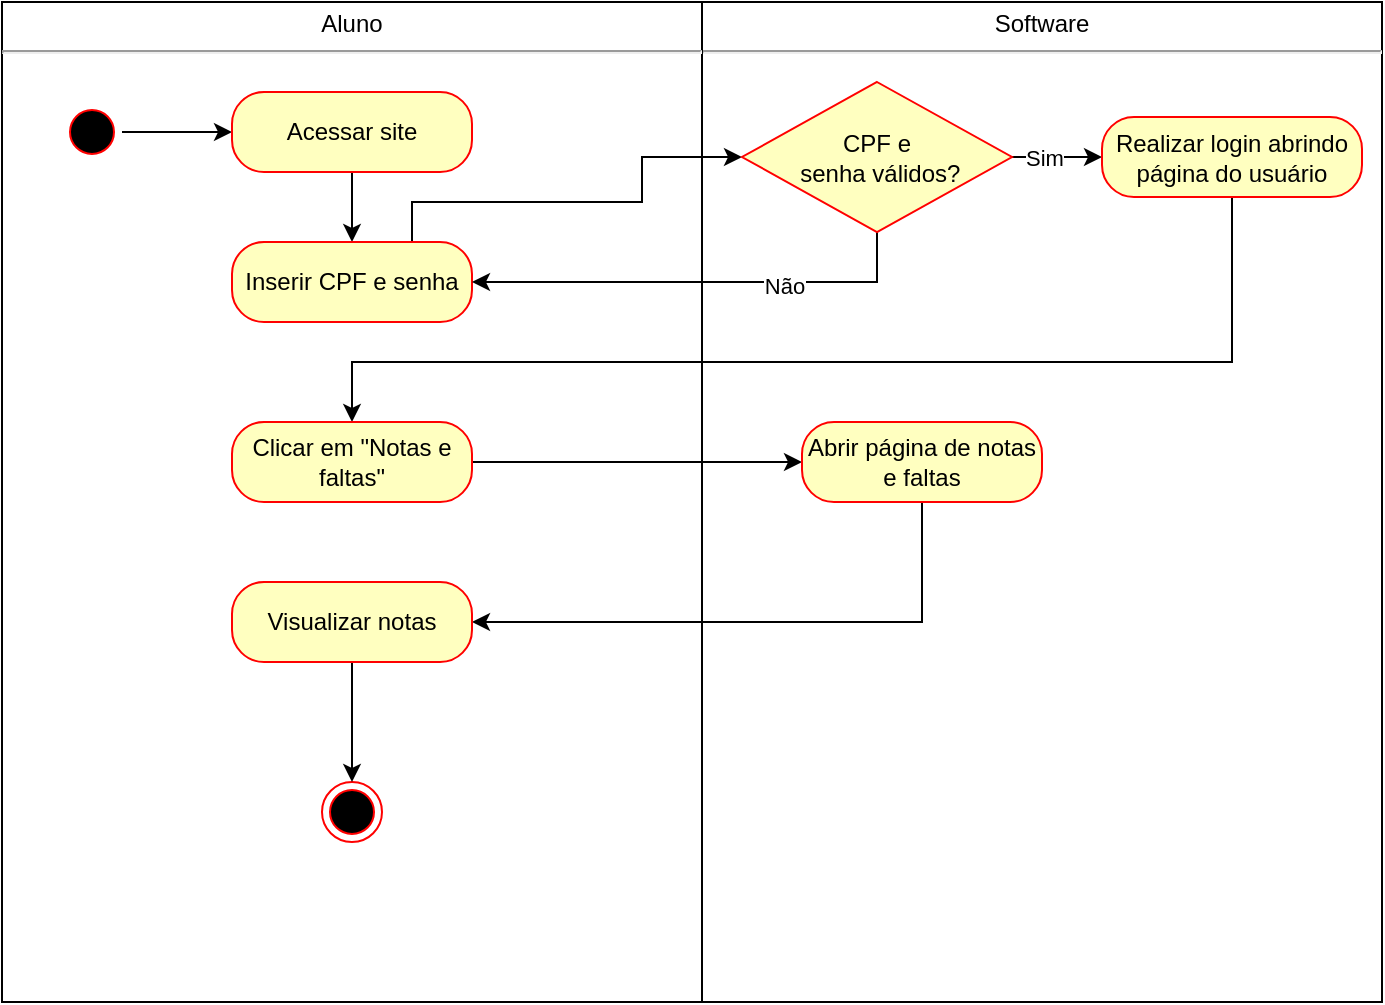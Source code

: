 <mxfile version="16.6.2" type="github">
  <diagram id="ZEX48tybaz3WDPqDXiuD" name="Page-1">
    <mxGraphModel dx="1240" dy="709" grid="1" gridSize="10" guides="1" tooltips="1" connect="1" arrows="1" fold="1" page="1" pageScale="1" pageWidth="1169" pageHeight="827" math="0" shadow="0">
      <root>
        <mxCell id="0" />
        <mxCell id="1" parent="0" />
        <mxCell id="3zqD0T_lnfzhav-kkuIM-46" value="&lt;p style=&quot;margin: 4px 0px 0px ; text-align: center&quot;&gt;Software&lt;/p&gt;&lt;hr&gt;&lt;p style=&quot;margin: 0px ; margin-left: 8px&quot;&gt;&lt;br&gt;&lt;/p&gt;" style="verticalAlign=top;align=left;overflow=fill;fontSize=12;fontFamily=Helvetica;html=1;" vertex="1" parent="1">
          <mxGeometry x="580" y="270" width="340" height="500" as="geometry" />
        </mxCell>
        <mxCell id="3zqD0T_lnfzhav-kkuIM-1" value="&lt;p style=&quot;margin: 4px 0px 0px ; text-align: center&quot;&gt;Aluno&lt;/p&gt;&lt;hr&gt;&lt;p style=&quot;margin: 0px ; margin-left: 8px&quot;&gt;&lt;br&gt;&lt;/p&gt;" style="verticalAlign=top;align=left;overflow=fill;fontSize=12;fontFamily=Helvetica;html=1;" vertex="1" parent="1">
          <mxGeometry x="230" y="270" width="350" height="500" as="geometry" />
        </mxCell>
        <mxCell id="3zqD0T_lnfzhav-kkuIM-2" style="edgeStyle=orthogonalEdgeStyle;rounded=0;orthogonalLoop=1;jettySize=auto;html=1;exitX=1;exitY=0.5;exitDx=0;exitDy=0;entryX=0;entryY=0.5;entryDx=0;entryDy=0;" edge="1" parent="1" source="3zqD0T_lnfzhav-kkuIM-3" target="3zqD0T_lnfzhav-kkuIM-5">
          <mxGeometry relative="1" as="geometry" />
        </mxCell>
        <mxCell id="3zqD0T_lnfzhav-kkuIM-3" value="" style="ellipse;html=1;shape=startState;fillColor=#000000;strokeColor=#ff0000;" vertex="1" parent="1">
          <mxGeometry x="260" y="320" width="30" height="30" as="geometry" />
        </mxCell>
        <mxCell id="3zqD0T_lnfzhav-kkuIM-48" style="edgeStyle=orthogonalEdgeStyle;rounded=0;orthogonalLoop=1;jettySize=auto;html=1;exitX=0.5;exitY=1;exitDx=0;exitDy=0;" edge="1" parent="1" source="3zqD0T_lnfzhav-kkuIM-5" target="3zqD0T_lnfzhav-kkuIM-47">
          <mxGeometry relative="1" as="geometry" />
        </mxCell>
        <mxCell id="3zqD0T_lnfzhav-kkuIM-5" value="Acessar site" style="rounded=1;whiteSpace=wrap;html=1;arcSize=40;fontColor=#000000;fillColor=#ffffc0;strokeColor=#ff0000;" vertex="1" parent="1">
          <mxGeometry x="345" y="315" width="120" height="40" as="geometry" />
        </mxCell>
        <mxCell id="3zqD0T_lnfzhav-kkuIM-43" value="" style="ellipse;html=1;shape=endState;fillColor=#000000;strokeColor=#ff0000;" vertex="1" parent="1">
          <mxGeometry x="390" y="660" width="30" height="30" as="geometry" />
        </mxCell>
        <mxCell id="3zqD0T_lnfzhav-kkuIM-51" style="edgeStyle=orthogonalEdgeStyle;rounded=0;orthogonalLoop=1;jettySize=auto;html=1;exitX=0.75;exitY=0;exitDx=0;exitDy=0;entryX=0;entryY=0.5;entryDx=0;entryDy=0;" edge="1" parent="1" source="3zqD0T_lnfzhav-kkuIM-47" target="3zqD0T_lnfzhav-kkuIM-50">
          <mxGeometry relative="1" as="geometry">
            <Array as="points">
              <mxPoint x="435" y="370" />
              <mxPoint x="550" y="370" />
              <mxPoint x="550" y="348" />
            </Array>
          </mxGeometry>
        </mxCell>
        <mxCell id="3zqD0T_lnfzhav-kkuIM-47" value="Inserir CPF e senha" style="rounded=1;whiteSpace=wrap;html=1;arcSize=40;fontColor=#000000;fillColor=#ffffc0;strokeColor=#ff0000;" vertex="1" parent="1">
          <mxGeometry x="345" y="390" width="120" height="40" as="geometry" />
        </mxCell>
        <mxCell id="3zqD0T_lnfzhav-kkuIM-59" style="edgeStyle=orthogonalEdgeStyle;rounded=0;orthogonalLoop=1;jettySize=auto;html=1;exitX=0.5;exitY=1;exitDx=0;exitDy=0;entryX=1;entryY=0.5;entryDx=0;entryDy=0;" edge="1" parent="1" source="3zqD0T_lnfzhav-kkuIM-50" target="3zqD0T_lnfzhav-kkuIM-47">
          <mxGeometry relative="1" as="geometry" />
        </mxCell>
        <mxCell id="3zqD0T_lnfzhav-kkuIM-61" value="Não" style="edgeLabel;html=1;align=center;verticalAlign=middle;resizable=0;points=[];" vertex="1" connectable="0" parent="3zqD0T_lnfzhav-kkuIM-59">
          <mxGeometry x="-0.368" y="2" relative="1" as="geometry">
            <mxPoint as="offset" />
          </mxGeometry>
        </mxCell>
        <mxCell id="3zqD0T_lnfzhav-kkuIM-60" style="edgeStyle=orthogonalEdgeStyle;rounded=0;orthogonalLoop=1;jettySize=auto;html=1;exitX=1;exitY=0.5;exitDx=0;exitDy=0;entryX=0;entryY=0.5;entryDx=0;entryDy=0;" edge="1" parent="1" source="3zqD0T_lnfzhav-kkuIM-50" target="3zqD0T_lnfzhav-kkuIM-57">
          <mxGeometry relative="1" as="geometry" />
        </mxCell>
        <mxCell id="3zqD0T_lnfzhav-kkuIM-62" value="Sim" style="edgeLabel;html=1;align=center;verticalAlign=middle;resizable=0;points=[];" vertex="1" connectable="0" parent="3zqD0T_lnfzhav-kkuIM-60">
          <mxGeometry x="-0.719" relative="1" as="geometry">
            <mxPoint x="9" as="offset" />
          </mxGeometry>
        </mxCell>
        <mxCell id="3zqD0T_lnfzhav-kkuIM-50" value="CPF e&lt;br&gt;&amp;nbsp;senha válidos?" style="rhombus;whiteSpace=wrap;html=1;fillColor=#ffffc0;strokeColor=#ff0000;" vertex="1" parent="1">
          <mxGeometry x="600" y="310" width="135" height="75" as="geometry" />
        </mxCell>
        <mxCell id="3zqD0T_lnfzhav-kkuIM-67" style="edgeStyle=orthogonalEdgeStyle;rounded=0;orthogonalLoop=1;jettySize=auto;html=1;exitX=0.5;exitY=1;exitDx=0;exitDy=0;entryX=0.5;entryY=0;entryDx=0;entryDy=0;" edge="1" parent="1" source="3zqD0T_lnfzhav-kkuIM-57" target="3zqD0T_lnfzhav-kkuIM-66">
          <mxGeometry relative="1" as="geometry">
            <Array as="points">
              <mxPoint x="845" y="450" />
              <mxPoint x="405" y="450" />
            </Array>
          </mxGeometry>
        </mxCell>
        <mxCell id="3zqD0T_lnfzhav-kkuIM-57" value="Realizar login abrindo&lt;br&gt;página do usuário" style="rounded=1;whiteSpace=wrap;html=1;arcSize=40;fontColor=#000000;fillColor=#ffffc0;strokeColor=#ff0000;" vertex="1" parent="1">
          <mxGeometry x="780" y="327.5" width="130" height="40" as="geometry" />
        </mxCell>
        <mxCell id="3zqD0T_lnfzhav-kkuIM-70" style="edgeStyle=orthogonalEdgeStyle;rounded=0;orthogonalLoop=1;jettySize=auto;html=1;exitX=1;exitY=0.5;exitDx=0;exitDy=0;entryX=0;entryY=0.5;entryDx=0;entryDy=0;" edge="1" parent="1" source="3zqD0T_lnfzhav-kkuIM-66" target="3zqD0T_lnfzhav-kkuIM-69">
          <mxGeometry relative="1" as="geometry" />
        </mxCell>
        <mxCell id="3zqD0T_lnfzhav-kkuIM-66" value="Clicar em &quot;Notas e faltas&quot;" style="rounded=1;whiteSpace=wrap;html=1;arcSize=40;fontColor=#000000;fillColor=#ffffc0;strokeColor=#ff0000;" vertex="1" parent="1">
          <mxGeometry x="345" y="480" width="120" height="40" as="geometry" />
        </mxCell>
        <mxCell id="3zqD0T_lnfzhav-kkuIM-72" style="edgeStyle=orthogonalEdgeStyle;rounded=0;orthogonalLoop=1;jettySize=auto;html=1;exitX=0.5;exitY=1;exitDx=0;exitDy=0;entryX=1;entryY=0.5;entryDx=0;entryDy=0;" edge="1" parent="1" source="3zqD0T_lnfzhav-kkuIM-69" target="3zqD0T_lnfzhav-kkuIM-71">
          <mxGeometry relative="1" as="geometry" />
        </mxCell>
        <mxCell id="3zqD0T_lnfzhav-kkuIM-69" value="Abrir página de notas e faltas" style="rounded=1;whiteSpace=wrap;html=1;arcSize=40;fontColor=#000000;fillColor=#ffffc0;strokeColor=#ff0000;" vertex="1" parent="1">
          <mxGeometry x="630" y="480" width="120" height="40" as="geometry" />
        </mxCell>
        <mxCell id="3zqD0T_lnfzhav-kkuIM-73" style="edgeStyle=orthogonalEdgeStyle;rounded=0;orthogonalLoop=1;jettySize=auto;html=1;exitX=0.5;exitY=1;exitDx=0;exitDy=0;entryX=0.5;entryY=0;entryDx=0;entryDy=0;" edge="1" parent="1" source="3zqD0T_lnfzhav-kkuIM-71" target="3zqD0T_lnfzhav-kkuIM-43">
          <mxGeometry relative="1" as="geometry" />
        </mxCell>
        <mxCell id="3zqD0T_lnfzhav-kkuIM-71" value="Visualizar notas" style="rounded=1;whiteSpace=wrap;html=1;arcSize=40;fontColor=#000000;fillColor=#ffffc0;strokeColor=#ff0000;" vertex="1" parent="1">
          <mxGeometry x="345" y="560" width="120" height="40" as="geometry" />
        </mxCell>
      </root>
    </mxGraphModel>
  </diagram>
</mxfile>
